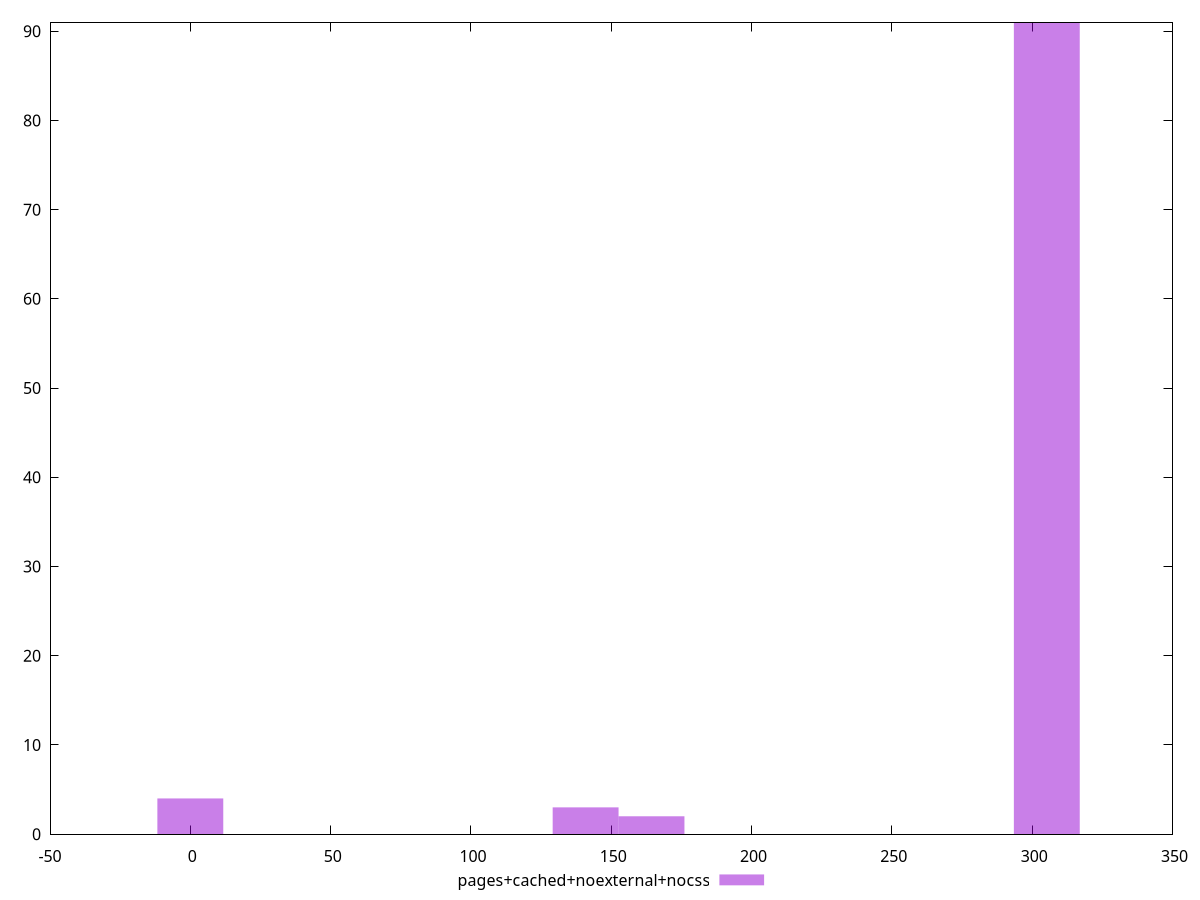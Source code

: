 $_pagesCachedNoexternalNocss <<EOF
305.20961283747135 91
140.86597515575602 3
0 4
164.34363768171534 2
EOF
set key outside below
set terminal pngcairo
set output "report_00004_2020-11-02T20-21-41.718Z/uses-http2/pages+cached+noexternal+nocss//raw_hist.png"
set yrange [0:91]
set boxwidth 23.477662525959335
set style fill transparent solid 0.5 noborder
plot $_pagesCachedNoexternalNocss title "pages+cached+noexternal+nocss" with boxes ,